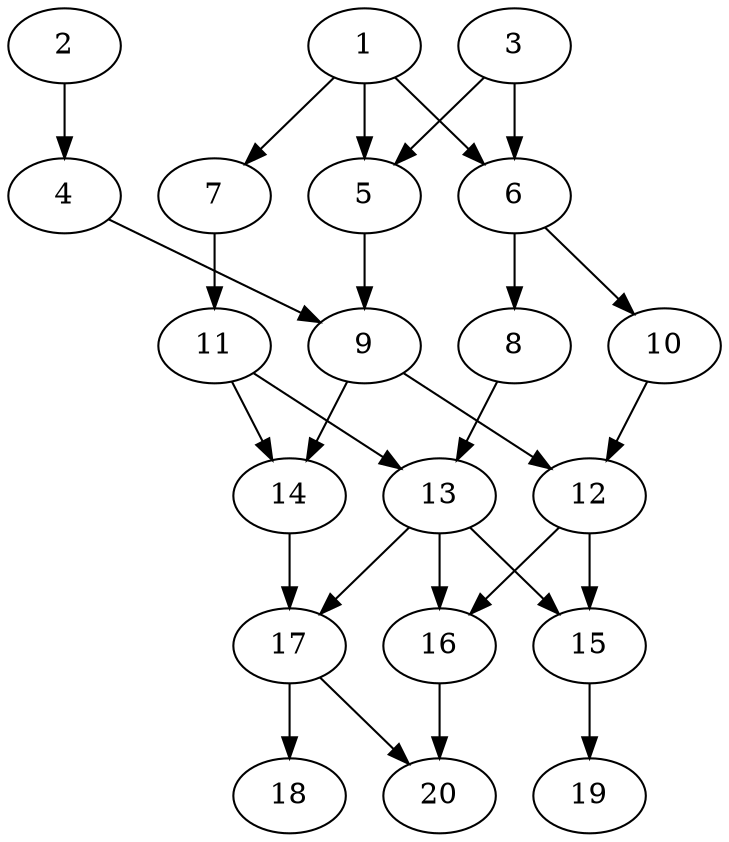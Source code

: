 // DAG automatically generated by daggen at Thu Oct  3 13:58:43 2019
// ./daggen --dot -n 20 --ccr 0.3 --fat 0.5 --regular 0.9 --density 0.6 --mindata 5242880 --maxdata 52428800 
digraph G {
  1 [size="34870613", alpha="0.10", expect_size="10461184"] 
  1 -> 5 [size ="10461184"]
  1 -> 6 [size ="10461184"]
  1 -> 7 [size ="10461184"]
  2 [size="65884160", alpha="0.08", expect_size="19765248"] 
  2 -> 4 [size ="19765248"]
  3 [size="91456853", alpha="0.07", expect_size="27437056"] 
  3 -> 5 [size ="27437056"]
  3 -> 6 [size ="27437056"]
  4 [size="91234987", alpha="0.08", expect_size="27370496"] 
  4 -> 9 [size ="27370496"]
  5 [size="49527467", alpha="0.18", expect_size="14858240"] 
  5 -> 9 [size ="14858240"]
  6 [size="105765547", alpha="0.04", expect_size="31729664"] 
  6 -> 8 [size ="31729664"]
  6 -> 10 [size ="31729664"]
  7 [size="37338453", alpha="0.19", expect_size="11201536"] 
  7 -> 11 [size ="11201536"]
  8 [size="141707947", alpha="0.20", expect_size="42512384"] 
  8 -> 13 [size ="42512384"]
  9 [size="35126613", alpha="0.13", expect_size="10537984"] 
  9 -> 12 [size ="10537984"]
  9 -> 14 [size ="10537984"]
  10 [size="128754347", alpha="0.18", expect_size="38626304"] 
  10 -> 12 [size ="38626304"]
  11 [size="97215147", alpha="0.16", expect_size="29164544"] 
  11 -> 13 [size ="29164544"]
  11 -> 14 [size ="29164544"]
  12 [size="20544853", alpha="0.15", expect_size="6163456"] 
  12 -> 15 [size ="6163456"]
  12 -> 16 [size ="6163456"]
  13 [size="83872427", alpha="0.13", expect_size="25161728"] 
  13 -> 15 [size ="25161728"]
  13 -> 16 [size ="25161728"]
  13 -> 17 [size ="25161728"]
  14 [size="142793387", alpha="0.14", expect_size="42838016"] 
  14 -> 17 [size ="42838016"]
  15 [size="50995200", alpha="0.02", expect_size="15298560"] 
  15 -> 19 [size ="15298560"]
  16 [size="31365120", alpha="0.16", expect_size="9409536"] 
  16 -> 20 [size ="9409536"]
  17 [size="59248640", alpha="0.11", expect_size="17774592"] 
  17 -> 18 [size ="17774592"]
  17 -> 20 [size ="17774592"]
  18 [size="50090667", alpha="0.15", expect_size="15027200"] 
  19 [size="49988267", alpha="0.05", expect_size="14996480"] 
  20 [size="150159360", alpha="0.04", expect_size="45047808"] 
}
